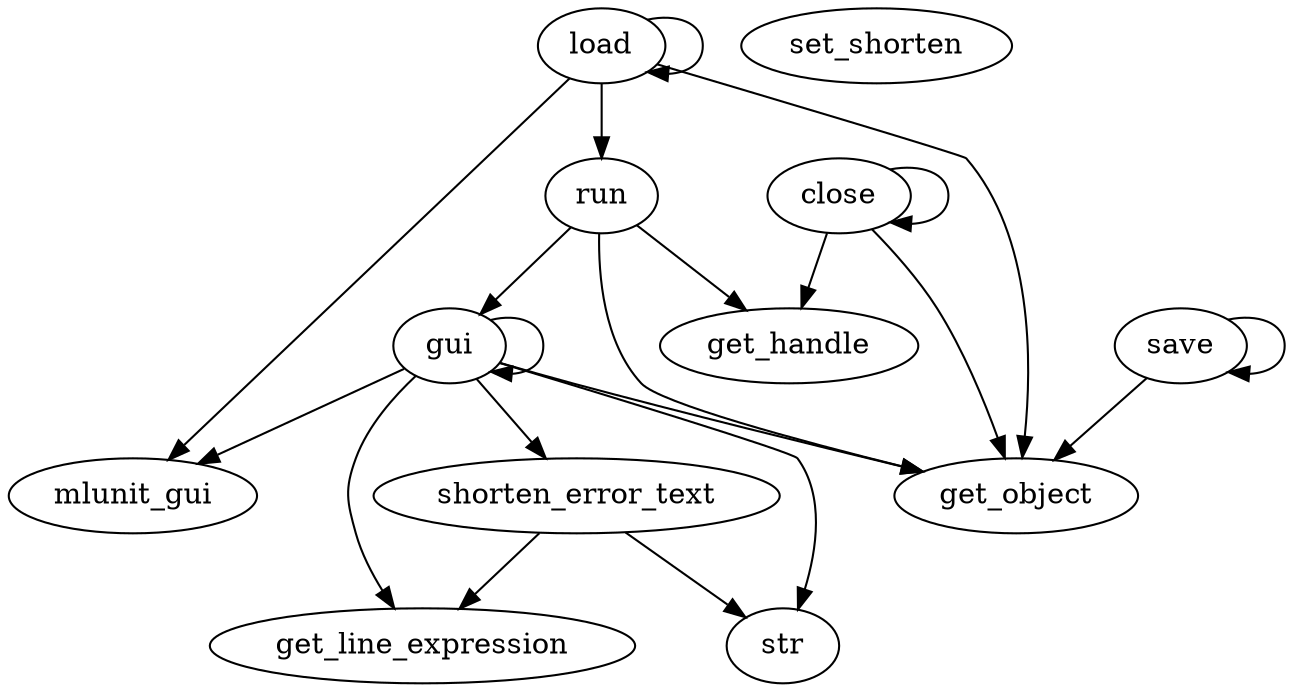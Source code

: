 /* Created by mdot for Matlab */
digraph m2html {
  close -> close;
  close -> get_handle;
  close -> get_object;
  gui -> get_line_expression;
  gui -> get_object;
  gui -> gui;
  gui -> mlunit_gui;
  gui -> shorten_error_text;
  gui -> str;
  load -> get_object;
  load -> load;
  load -> mlunit_gui;
  load -> run;
  run -> get_handle;
  run -> get_object;
  run -> gui;
  save -> get_object;
  save -> save;
  shorten_error_text -> get_line_expression;
  shorten_error_text -> str;

  close [URL="close.html"];
  get_handle [URL="get_handle.html"];
  get_line_expression [URL="get_line_expression.html"];
  get_object [URL="get_object.html"];
  gui [URL="gui.html"];
  load [URL="load.html"];
  mlunit_gui [URL="mlunit_gui.html"];
  run [URL="run.html"];
  save [URL="save.html"];
  set_shorten [URL="set_shorten.html"];
  shorten_error_text [URL="shorten_error_text.html"];
  str [URL="str.html"];
}